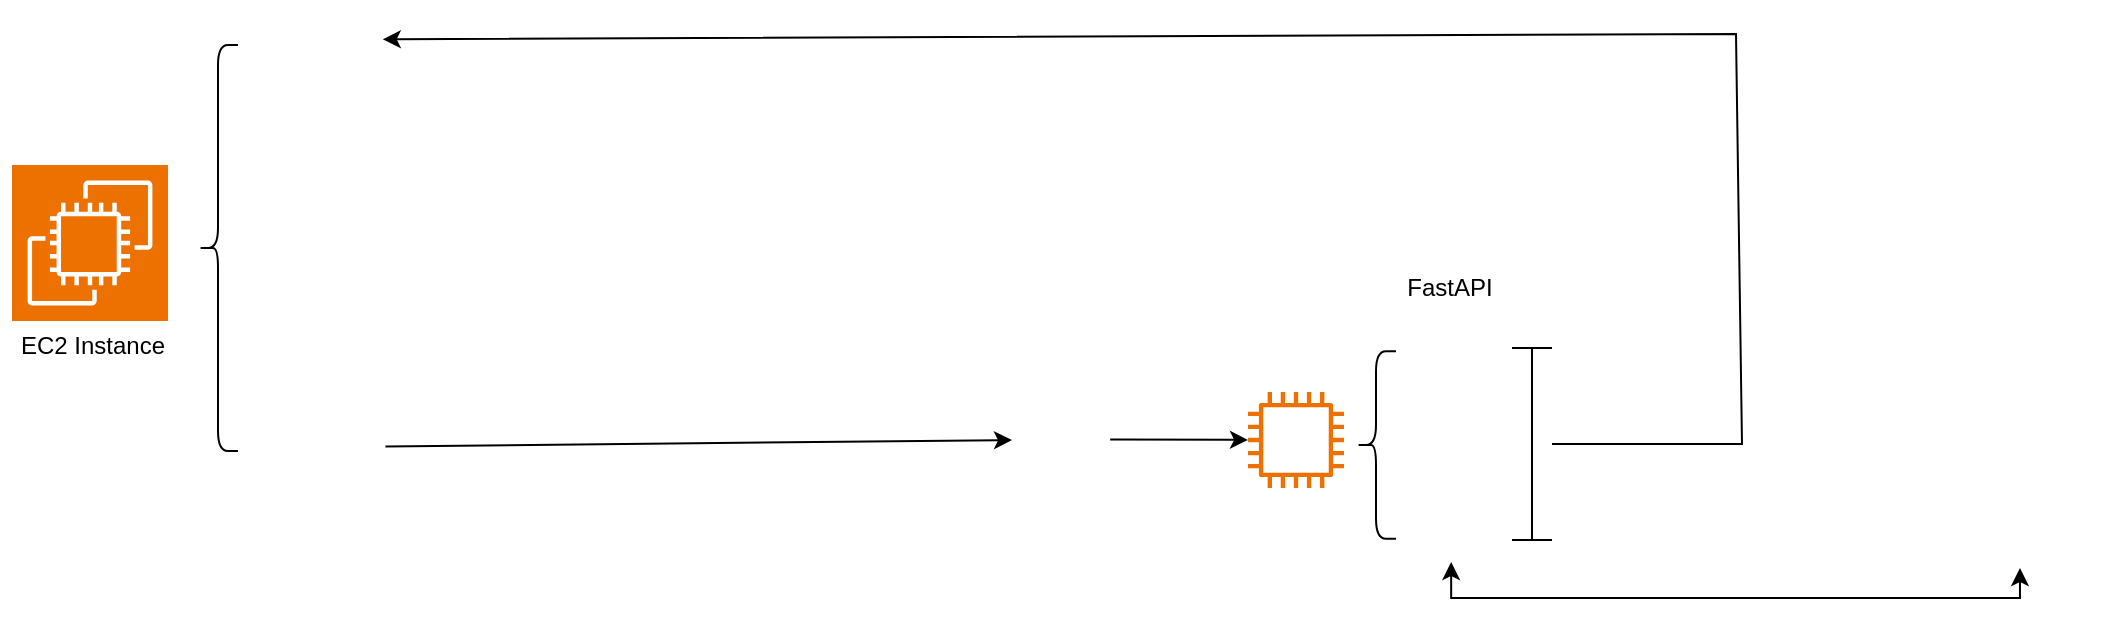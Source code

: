 <mxfile version="27.0.3">
  <diagram id="Ht1M8jgEwFfnCIfOTk4-" name="Page-1">
    <mxGraphModel dx="820" dy="577" grid="0" gridSize="10" guides="1" tooltips="1" connect="1" arrows="1" fold="1" page="0" pageScale="1" pageWidth="1169" pageHeight="827" math="0" shadow="0">
      <root>
        <mxCell id="0" />
        <mxCell id="1" parent="0" />
        <mxCell id="VleaqL3hFp6XI6EK1_Yz-1" value="" style="sketch=0;points=[[0,0,0],[0.25,0,0],[0.5,0,0],[0.75,0,0],[1,0,0],[0,1,0],[0.25,1,0],[0.5,1,0],[0.75,1,0],[1,1,0],[0,0.25,0],[0,0.5,0],[0,0.75,0],[1,0.25,0],[1,0.5,0],[1,0.75,0]];outlineConnect=0;fontColor=#232F3E;fillColor=#ED7100;strokeColor=#ffffff;dashed=0;verticalLabelPosition=bottom;verticalAlign=top;align=center;html=1;fontSize=12;fontStyle=0;aspect=fixed;shape=mxgraph.aws4.resourceIcon;resIcon=mxgraph.aws4.ec2;" vertex="1" parent="1">
          <mxGeometry x="493" y="200.49" width="78" height="78" as="geometry" />
        </mxCell>
        <mxCell id="VleaqL3hFp6XI6EK1_Yz-2" value="EC2 Instance" style="text;html=1;align=center;verticalAlign=middle;whiteSpace=wrap;rounded=0;" vertex="1" parent="1">
          <mxGeometry x="487" y="275.99" width="93" height="30" as="geometry" />
        </mxCell>
        <mxCell id="VleaqL3hFp6XI6EK1_Yz-10" value="" style="shape=image;verticalLabelPosition=bottom;labelBackgroundColor=default;verticalAlign=top;aspect=fixed;imageAspect=0;image=https://destatic.blob.core.windows.net/images/django-logo.png;" vertex="1" parent="1">
          <mxGeometry x="625.78" y="118" width="54" height="54" as="geometry" />
        </mxCell>
        <mxCell id="VleaqL3hFp6XI6EK1_Yz-12" value="" style="shape=image;verticalLabelPosition=bottom;labelBackgroundColor=default;verticalAlign=top;aspect=fixed;imageAspect=0;image=https://upload.wikimedia.org/wikipedia/commons/thumb/3/30/React_Logo_SVG.svg/langfr-250px-React_Logo_SVG.svg.png;" vertex="1" parent="1">
          <mxGeometry x="624" y="315.5" width="55.73" height="51.5" as="geometry" />
        </mxCell>
        <mxCell id="VleaqL3hFp6XI6EK1_Yz-14" value="" style="shape=image;verticalLabelPosition=bottom;labelBackgroundColor=default;verticalAlign=top;aspect=fixed;imageAspect=0;image=https://bobcares.com/wp-content/uploads/2022/06/mysql.png;" vertex="1" parent="1">
          <mxGeometry x="625.78" y="209.57" width="52.43" height="52.43" as="geometry" />
        </mxCell>
        <mxCell id="VleaqL3hFp6XI6EK1_Yz-16" value="" style="shape=curlyBracket;whiteSpace=wrap;html=1;rounded=1;labelPosition=left;verticalLabelPosition=middle;align=right;verticalAlign=middle;" vertex="1" parent="1">
          <mxGeometry x="586" y="140.54" width="20" height="203" as="geometry" />
        </mxCell>
        <mxCell id="VleaqL3hFp6XI6EK1_Yz-19" value="" style="sketch=0;outlineConnect=0;fontColor=#232F3E;gradientColor=none;fillColor=#ED7100;strokeColor=none;dashed=0;verticalLabelPosition=bottom;verticalAlign=top;align=center;html=1;fontSize=12;fontStyle=0;aspect=fixed;pointerEvents=1;shape=mxgraph.aws4.instance2;" vertex="1" parent="1">
          <mxGeometry x="1111" y="314" width="48" height="48" as="geometry" />
        </mxCell>
        <mxCell id="VleaqL3hFp6XI6EK1_Yz-24" value="" style="shape=image;verticalLabelPosition=bottom;labelBackgroundColor=default;verticalAlign=top;aspect=fixed;imageAspect=0;image=https://seeklogo.com/images/N/ngrok-logo-606908B38B-seeklogo.com.png;" vertex="1" parent="1">
          <mxGeometry x="993" y="313.22" width="49.1" height="49.1" as="geometry" />
        </mxCell>
        <mxCell id="VleaqL3hFp6XI6EK1_Yz-26" value="" style="shape=image;verticalLabelPosition=bottom;labelBackgroundColor=default;verticalAlign=top;aspect=fixed;imageAspect=0;image=https://www.dataquest.io/wp-content/uploads/2023/06/Google_Colaboratory_SVG_Logo.svg;" vertex="1" parent="1">
          <mxGeometry x="1185" y="365.0" width="55.17" height="34" as="geometry" />
        </mxCell>
        <mxCell id="VleaqL3hFp6XI6EK1_Yz-32" value="" style="shape=image;verticalLabelPosition=bottom;labelBackgroundColor=default;verticalAlign=top;aspect=fixed;imageAspect=0;image=https://res.cloudinary.com/harendra21/image/upload/v1742473055/withcodeexample.com/getting-started-with-python-fastapi-a-comprehensive-guide_tnigh2.jpg;fontStyle=1" vertex="1" parent="1">
          <mxGeometry x="1176.24" y="268.5" width="72.68" height="47" as="geometry" />
        </mxCell>
        <mxCell id="VleaqL3hFp6XI6EK1_Yz-35" value="" style="endArrow=classic;html=1;rounded=0;exitX=1;exitY=0.5;exitDx=0;exitDy=0;" edge="1" parent="1" source="VleaqL3hFp6XI6EK1_Yz-12" target="VleaqL3hFp6XI6EK1_Yz-24">
          <mxGeometry width="50" height="50" relative="1" as="geometry">
            <mxPoint x="692" y="341" as="sourcePoint" />
            <mxPoint x="989" y="338" as="targetPoint" />
          </mxGeometry>
        </mxCell>
        <mxCell id="VleaqL3hFp6XI6EK1_Yz-36" value="" style="shape=curlyBracket;whiteSpace=wrap;html=1;rounded=1;labelPosition=left;verticalLabelPosition=middle;align=right;verticalAlign=middle;" vertex="1" parent="1">
          <mxGeometry x="1165" y="293.66" width="20" height="93.77" as="geometry" />
        </mxCell>
        <mxCell id="VleaqL3hFp6XI6EK1_Yz-38" value="" style="endArrow=classic;html=1;rounded=0;exitX=1;exitY=0.5;exitDx=0;exitDy=0;" edge="1" parent="1" source="VleaqL3hFp6XI6EK1_Yz-24" target="VleaqL3hFp6XI6EK1_Yz-19">
          <mxGeometry width="50" height="50" relative="1" as="geometry">
            <mxPoint x="1095" y="319" as="sourcePoint" />
            <mxPoint x="1145" y="269" as="targetPoint" />
          </mxGeometry>
        </mxCell>
        <mxCell id="VleaqL3hFp6XI6EK1_Yz-39" value="" style="shape=crossbar;whiteSpace=wrap;html=1;rounded=1;direction=south;" vertex="1" parent="1">
          <mxGeometry x="1243" y="292" width="20" height="96" as="geometry" />
        </mxCell>
        <mxCell id="VleaqL3hFp6XI6EK1_Yz-42" value="" style="endArrow=classic;html=1;rounded=0;entryX=0.974;entryY=0.364;entryDx=0;entryDy=0;entryPerimeter=0;" edge="1" parent="1" source="VleaqL3hFp6XI6EK1_Yz-39" target="VleaqL3hFp6XI6EK1_Yz-10">
          <mxGeometry width="50" height="50" relative="1" as="geometry">
            <mxPoint x="1320" y="301" as="sourcePoint" />
            <mxPoint x="1365" y="161" as="targetPoint" />
            <Array as="points">
              <mxPoint x="1358" y="340" />
              <mxPoint x="1355" y="135" />
            </Array>
          </mxGeometry>
        </mxCell>
        <mxCell id="VleaqL3hFp6XI6EK1_Yz-46" value="" style="shape=image;verticalLabelPosition=bottom;labelBackgroundColor=default;verticalAlign=top;aspect=fixed;imageAspect=0;image=https://marketplace.commercetools.com/img/containers/assets/cloudinary_logo_blue_769x537.png/8e29c2855e06be62262107337a1818ec.png;" vertex="1" parent="1">
          <mxGeometry x="1444" y="328" width="105.97" height="74" as="geometry" />
        </mxCell>
        <mxCell id="VleaqL3hFp6XI6EK1_Yz-48" value="" style="endArrow=classic;startArrow=classic;html=1;rounded=0;edgeStyle=elbowEdgeStyle;elbow=vertical;" edge="1" parent="1" source="VleaqL3hFp6XI6EK1_Yz-26" target="VleaqL3hFp6XI6EK1_Yz-46">
          <mxGeometry width="50" height="50" relative="1" as="geometry">
            <mxPoint x="1077" y="313" as="sourcePoint" />
            <mxPoint x="1127" y="263" as="targetPoint" />
            <Array as="points">
              <mxPoint x="1354" y="417" />
            </Array>
          </mxGeometry>
        </mxCell>
        <mxCell id="VleaqL3hFp6XI6EK1_Yz-50" value="FastAPI" style="text;html=1;align=center;verticalAlign=middle;whiteSpace=wrap;rounded=0;" vertex="1" parent="1">
          <mxGeometry x="1182" y="247.49" width="60" height="30" as="geometry" />
        </mxCell>
      </root>
    </mxGraphModel>
  </diagram>
</mxfile>
